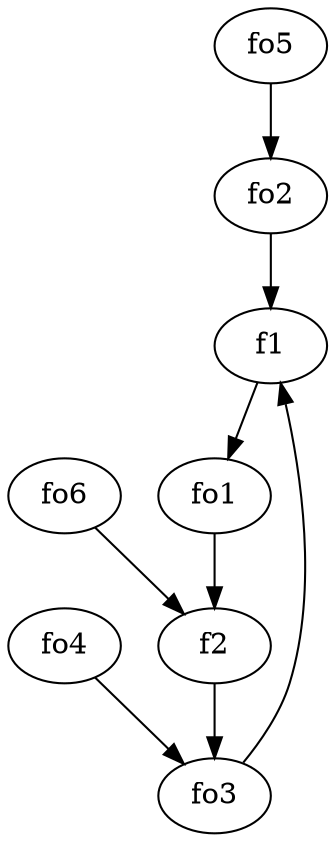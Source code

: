 strict digraph  {
f1;
f2;
fo1;
fo2;
fo3;
fo4;
fo5;
fo6;
f1 -> fo1  [weight=2];
f2 -> fo3  [weight=2];
fo1 -> f2  [weight=2];
fo2 -> f1  [weight=2];
fo3 -> f1  [weight=2];
fo4 -> fo3  [weight=2];
fo5 -> fo2  [weight=2];
fo6 -> f2  [weight=2];
}

